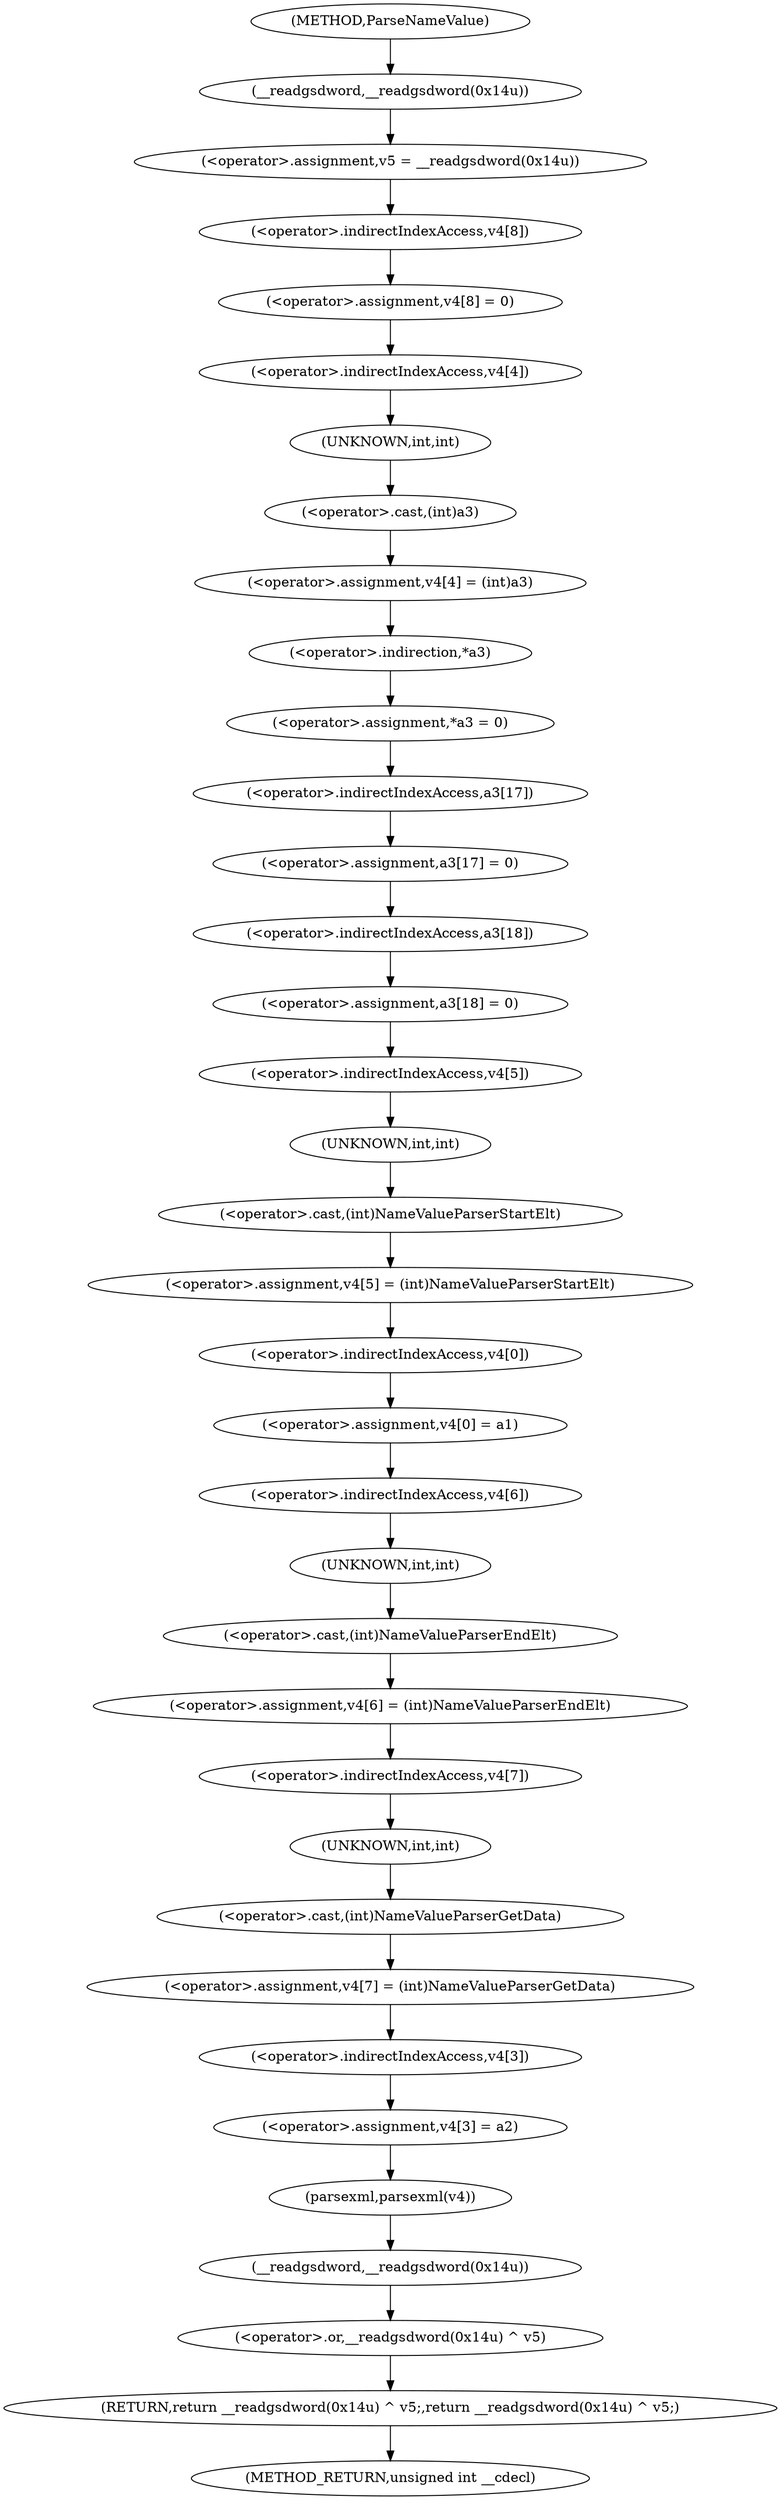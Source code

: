 digraph ParseNameValue {  
"1000110" [label = "(<operator>.assignment,v5 = __readgsdword(0x14u))" ]
"1000112" [label = "(__readgsdword,__readgsdword(0x14u))" ]
"1000114" [label = "(<operator>.assignment,v4[8] = 0)" ]
"1000115" [label = "(<operator>.indirectIndexAccess,v4[8])" ]
"1000119" [label = "(<operator>.assignment,v4[4] = (int)a3)" ]
"1000120" [label = "(<operator>.indirectIndexAccess,v4[4])" ]
"1000123" [label = "(<operator>.cast,(int)a3)" ]
"1000124" [label = "(UNKNOWN,int,int)" ]
"1000126" [label = "(<operator>.assignment,*a3 = 0)" ]
"1000127" [label = "(<operator>.indirection,*a3)" ]
"1000130" [label = "(<operator>.assignment,a3[17] = 0)" ]
"1000131" [label = "(<operator>.indirectIndexAccess,a3[17])" ]
"1000135" [label = "(<operator>.assignment,a3[18] = 0)" ]
"1000136" [label = "(<operator>.indirectIndexAccess,a3[18])" ]
"1000140" [label = "(<operator>.assignment,v4[5] = (int)NameValueParserStartElt)" ]
"1000141" [label = "(<operator>.indirectIndexAccess,v4[5])" ]
"1000144" [label = "(<operator>.cast,(int)NameValueParserStartElt)" ]
"1000145" [label = "(UNKNOWN,int,int)" ]
"1000147" [label = "(<operator>.assignment,v4[0] = a1)" ]
"1000148" [label = "(<operator>.indirectIndexAccess,v4[0])" ]
"1000152" [label = "(<operator>.assignment,v4[6] = (int)NameValueParserEndElt)" ]
"1000153" [label = "(<operator>.indirectIndexAccess,v4[6])" ]
"1000156" [label = "(<operator>.cast,(int)NameValueParserEndElt)" ]
"1000157" [label = "(UNKNOWN,int,int)" ]
"1000159" [label = "(<operator>.assignment,v4[7] = (int)NameValueParserGetData)" ]
"1000160" [label = "(<operator>.indirectIndexAccess,v4[7])" ]
"1000163" [label = "(<operator>.cast,(int)NameValueParserGetData)" ]
"1000164" [label = "(UNKNOWN,int,int)" ]
"1000166" [label = "(<operator>.assignment,v4[3] = a2)" ]
"1000167" [label = "(<operator>.indirectIndexAccess,v4[3])" ]
"1000171" [label = "(parsexml,parsexml(v4))" ]
"1000173" [label = "(RETURN,return __readgsdword(0x14u) ^ v5;,return __readgsdword(0x14u) ^ v5;)" ]
"1000174" [label = "(<operator>.or,__readgsdword(0x14u) ^ v5)" ]
"1000175" [label = "(__readgsdword,__readgsdword(0x14u))" ]
"1000103" [label = "(METHOD,ParseNameValue)" ]
"1000178" [label = "(METHOD_RETURN,unsigned int __cdecl)" ]
  "1000110" -> "1000115" 
  "1000112" -> "1000110" 
  "1000114" -> "1000120" 
  "1000115" -> "1000114" 
  "1000119" -> "1000127" 
  "1000120" -> "1000124" 
  "1000123" -> "1000119" 
  "1000124" -> "1000123" 
  "1000126" -> "1000131" 
  "1000127" -> "1000126" 
  "1000130" -> "1000136" 
  "1000131" -> "1000130" 
  "1000135" -> "1000141" 
  "1000136" -> "1000135" 
  "1000140" -> "1000148" 
  "1000141" -> "1000145" 
  "1000144" -> "1000140" 
  "1000145" -> "1000144" 
  "1000147" -> "1000153" 
  "1000148" -> "1000147" 
  "1000152" -> "1000160" 
  "1000153" -> "1000157" 
  "1000156" -> "1000152" 
  "1000157" -> "1000156" 
  "1000159" -> "1000167" 
  "1000160" -> "1000164" 
  "1000163" -> "1000159" 
  "1000164" -> "1000163" 
  "1000166" -> "1000171" 
  "1000167" -> "1000166" 
  "1000171" -> "1000175" 
  "1000173" -> "1000178" 
  "1000174" -> "1000173" 
  "1000175" -> "1000174" 
  "1000103" -> "1000112" 
}
